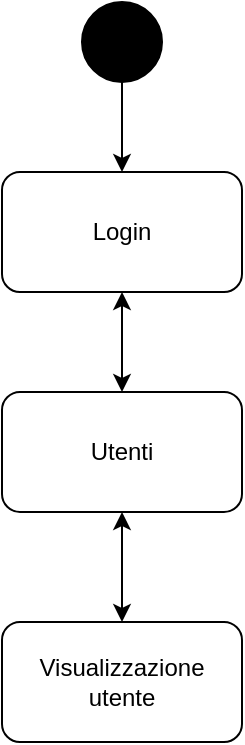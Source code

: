<mxfile version="20.6.0" type="device"><diagram id="Q_kWCt83GXw48318wlv3" name="Pagina-1"><mxGraphModel dx="1183" dy="645" grid="1" gridSize="10" guides="1" tooltips="1" connect="1" arrows="1" fold="1" page="1" pageScale="1" pageWidth="827" pageHeight="1169" math="0" shadow="0"><root><mxCell id="0"/><mxCell id="1" parent="0"/><mxCell id="1393aH8uOy6O8_RNDLzD-3" style="edgeStyle=orthogonalEdgeStyle;rounded=0;orthogonalLoop=1;jettySize=auto;html=1;exitX=0.5;exitY=1;exitDx=0;exitDy=0;entryX=0.5;entryY=0;entryDx=0;entryDy=0;" edge="1" parent="1" source="1393aH8uOy6O8_RNDLzD-1" target="1393aH8uOy6O8_RNDLzD-4"><mxGeometry relative="1" as="geometry"><mxPoint x="394" y="100" as="targetPoint"/></mxGeometry></mxCell><mxCell id="1393aH8uOy6O8_RNDLzD-1" value="" style="ellipse;whiteSpace=wrap;html=1;aspect=fixed;fillColor=#000000;" vertex="1" parent="1"><mxGeometry x="374" y="30" width="40" height="40" as="geometry"/></mxCell><mxCell id="1393aH8uOy6O8_RNDLzD-8" style="edgeStyle=orthogonalEdgeStyle;rounded=0;orthogonalLoop=1;jettySize=auto;html=1;exitX=0.5;exitY=1;exitDx=0;exitDy=0;startArrow=classic;startFill=1;" edge="1" parent="1" source="1393aH8uOy6O8_RNDLzD-4" target="1393aH8uOy6O8_RNDLzD-7"><mxGeometry relative="1" as="geometry"/></mxCell><mxCell id="1393aH8uOy6O8_RNDLzD-4" value="" style="rounded=1;whiteSpace=wrap;html=1;fillColor=none;" vertex="1" parent="1"><mxGeometry x="334" y="115" width="120" height="60" as="geometry"/></mxCell><mxCell id="1393aH8uOy6O8_RNDLzD-5" value="Login" style="text;html=1;strokeColor=none;fillColor=none;align=center;verticalAlign=middle;whiteSpace=wrap;rounded=0;" vertex="1" parent="1"><mxGeometry x="364" y="130" width="60" height="30" as="geometry"/></mxCell><mxCell id="1393aH8uOy6O8_RNDLzD-11" style="edgeStyle=orthogonalEdgeStyle;rounded=0;orthogonalLoop=1;jettySize=auto;html=1;exitX=0.5;exitY=1;exitDx=0;exitDy=0;startArrow=classic;startFill=1;" edge="1" parent="1" source="1393aH8uOy6O8_RNDLzD-7" target="1393aH8uOy6O8_RNDLzD-10"><mxGeometry relative="1" as="geometry"/></mxCell><mxCell id="1393aH8uOy6O8_RNDLzD-7" value="" style="rounded=1;whiteSpace=wrap;html=1;fillColor=none;" vertex="1" parent="1"><mxGeometry x="334" y="225" width="120" height="60" as="geometry"/></mxCell><mxCell id="1393aH8uOy6O8_RNDLzD-9" value="Utenti" style="text;html=1;strokeColor=none;fillColor=none;align=center;verticalAlign=middle;whiteSpace=wrap;rounded=0;" vertex="1" parent="1"><mxGeometry x="351" y="240" width="86" height="30" as="geometry"/></mxCell><mxCell id="1393aH8uOy6O8_RNDLzD-10" value="Visualizzazione utente" style="rounded=1;whiteSpace=wrap;html=1;fillColor=none;" vertex="1" parent="1"><mxGeometry x="334" y="340" width="120" height="60" as="geometry"/></mxCell></root></mxGraphModel></diagram></mxfile>
